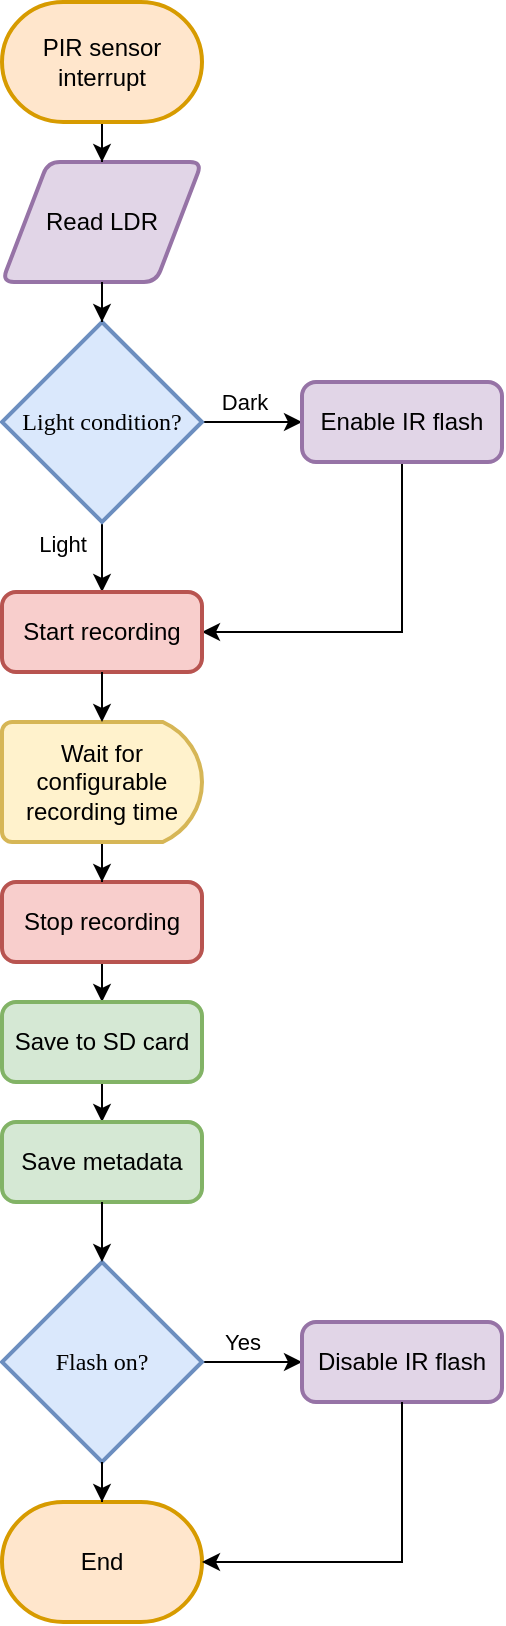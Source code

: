 <mxfile version="24.3.1" type="github">
  <diagram name="Page-1" id="edf60f1a-56cd-e834-aa8a-f176f3a09ee4">
    <mxGraphModel dx="1687" dy="932" grid="1" gridSize="10" guides="1" tooltips="1" connect="1" arrows="1" fold="1" page="1" pageScale="1" pageWidth="1100" pageHeight="850" background="none" math="0" shadow="0">
      <root>
        <mxCell id="0" />
        <mxCell id="1" parent="0" />
        <mxCell id="5ZXFGwmUAfrGcH8a05qJ-12" style="edgeStyle=orthogonalEdgeStyle;rounded=0;orthogonalLoop=1;jettySize=auto;html=1;entryX=0;entryY=0.5;entryDx=0;entryDy=0;" edge="1" parent="1" source="5ZXFGwmUAfrGcH8a05qJ-8" target="5ZXFGwmUAfrGcH8a05qJ-9">
          <mxGeometry relative="1" as="geometry" />
        </mxCell>
        <mxCell id="5ZXFGwmUAfrGcH8a05qJ-13" value="Dark" style="edgeLabel;html=1;align=center;verticalAlign=middle;resizable=0;points=[];" vertex="1" connectable="0" parent="5ZXFGwmUAfrGcH8a05qJ-12">
          <mxGeometry x="-0.175" y="3" relative="1" as="geometry">
            <mxPoint y="-7" as="offset" />
          </mxGeometry>
        </mxCell>
        <mxCell id="5ZXFGwmUAfrGcH8a05qJ-16" style="edgeStyle=orthogonalEdgeStyle;rounded=0;orthogonalLoop=1;jettySize=auto;html=1;entryX=0.5;entryY=0;entryDx=0;entryDy=0;" edge="1" parent="1" source="5ZXFGwmUAfrGcH8a05qJ-8" target="5ZXFGwmUAfrGcH8a05qJ-14">
          <mxGeometry relative="1" as="geometry" />
        </mxCell>
        <mxCell id="5ZXFGwmUAfrGcH8a05qJ-17" value="Light" style="edgeLabel;html=1;align=center;verticalAlign=middle;resizable=0;points=[];" vertex="1" connectable="0" parent="5ZXFGwmUAfrGcH8a05qJ-16">
          <mxGeometry x="-0.082" y="-2" relative="1" as="geometry">
            <mxPoint x="-22" y="-9" as="offset" />
          </mxGeometry>
        </mxCell>
        <mxCell id="5ZXFGwmUAfrGcH8a05qJ-8" value="Light condition?" style="strokeWidth=2;html=1;shape=mxgraph.flowchart.decision;whiteSpace=wrap;fontFamily=Times New Roman;fillColor=#dae8fc;strokeColor=#6c8ebf;" vertex="1" parent="1">
          <mxGeometry x="90" y="190" width="100" height="100" as="geometry" />
        </mxCell>
        <mxCell id="5ZXFGwmUAfrGcH8a05qJ-15" style="edgeStyle=orthogonalEdgeStyle;rounded=0;orthogonalLoop=1;jettySize=auto;html=1;entryX=1;entryY=0.5;entryDx=0;entryDy=0;" edge="1" parent="1" source="5ZXFGwmUAfrGcH8a05qJ-9" target="5ZXFGwmUAfrGcH8a05qJ-14">
          <mxGeometry relative="1" as="geometry">
            <Array as="points">
              <mxPoint x="290" y="345" />
            </Array>
          </mxGeometry>
        </mxCell>
        <mxCell id="5ZXFGwmUAfrGcH8a05qJ-9" value="Enable IR flash" style="rounded=1;whiteSpace=wrap;html=1;absoluteArcSize=1;arcSize=14;strokeWidth=2;fillColor=#e1d5e7;strokeColor=#9673a6;" vertex="1" parent="1">
          <mxGeometry x="240" y="220" width="100" height="40" as="geometry" />
        </mxCell>
        <mxCell id="5ZXFGwmUAfrGcH8a05qJ-14" value="Start recording" style="rounded=1;whiteSpace=wrap;html=1;absoluteArcSize=1;arcSize=14;strokeWidth=2;fillColor=#f8cecc;strokeColor=#b85450;" vertex="1" parent="1">
          <mxGeometry x="90" y="325" width="100" height="40" as="geometry" />
        </mxCell>
        <mxCell id="5ZXFGwmUAfrGcH8a05qJ-34" style="edgeStyle=orthogonalEdgeStyle;rounded=0;orthogonalLoop=1;jettySize=auto;html=1;entryX=0.5;entryY=0;entryDx=0;entryDy=0;" edge="1" parent="1" source="5ZXFGwmUAfrGcH8a05qJ-20" target="5ZXFGwmUAfrGcH8a05qJ-30">
          <mxGeometry relative="1" as="geometry" />
        </mxCell>
        <mxCell id="5ZXFGwmUAfrGcH8a05qJ-20" value="Stop recording" style="rounded=1;whiteSpace=wrap;html=1;absoluteArcSize=1;arcSize=14;strokeWidth=2;fillColor=#f8cecc;strokeColor=#b85450;" vertex="1" parent="1">
          <mxGeometry x="90" y="470" width="100" height="40" as="geometry" />
        </mxCell>
        <mxCell id="5ZXFGwmUAfrGcH8a05qJ-33" style="edgeStyle=orthogonalEdgeStyle;rounded=0;orthogonalLoop=1;jettySize=auto;html=1;entryX=0.5;entryY=0;entryDx=0;entryDy=0;" edge="1" parent="1" source="5ZXFGwmUAfrGcH8a05qJ-21" target="5ZXFGwmUAfrGcH8a05qJ-20">
          <mxGeometry relative="1" as="geometry" />
        </mxCell>
        <mxCell id="5ZXFGwmUAfrGcH8a05qJ-21" value="Wait for configurable recording time" style="strokeWidth=2;html=1;shape=mxgraph.flowchart.delay;whiteSpace=wrap;fillColor=#fff2cc;strokeColor=#d6b656;" vertex="1" parent="1">
          <mxGeometry x="90" y="390" width="100" height="60" as="geometry" />
        </mxCell>
        <mxCell id="5ZXFGwmUAfrGcH8a05qJ-22" value="Read LDR" style="shape=parallelogram;html=1;strokeWidth=2;perimeter=parallelogramPerimeter;whiteSpace=wrap;rounded=1;arcSize=12;size=0.23;fillColor=#e1d5e7;strokeColor=#9673a6;" vertex="1" parent="1">
          <mxGeometry x="90" y="110" width="100" height="60" as="geometry" />
        </mxCell>
        <mxCell id="5ZXFGwmUAfrGcH8a05qJ-24" style="edgeStyle=orthogonalEdgeStyle;rounded=0;orthogonalLoop=1;jettySize=auto;html=1;entryX=0.5;entryY=0;entryDx=0;entryDy=0;entryPerimeter=0;" edge="1" parent="1" source="5ZXFGwmUAfrGcH8a05qJ-22" target="5ZXFGwmUAfrGcH8a05qJ-8">
          <mxGeometry relative="1" as="geometry" />
        </mxCell>
        <mxCell id="5ZXFGwmUAfrGcH8a05qJ-36" style="edgeStyle=orthogonalEdgeStyle;rounded=0;orthogonalLoop=1;jettySize=auto;html=1;entryX=0;entryY=0.5;entryDx=0;entryDy=0;" edge="1" parent="1" source="5ZXFGwmUAfrGcH8a05qJ-29" target="5ZXFGwmUAfrGcH8a05qJ-35">
          <mxGeometry relative="1" as="geometry" />
        </mxCell>
        <mxCell id="5ZXFGwmUAfrGcH8a05qJ-37" value="Yes" style="edgeLabel;html=1;align=center;verticalAlign=middle;resizable=0;points=[];" vertex="1" connectable="0" parent="5ZXFGwmUAfrGcH8a05qJ-36">
          <mxGeometry x="-0.12" y="-3" relative="1" as="geometry">
            <mxPoint x="-2" y="-13" as="offset" />
          </mxGeometry>
        </mxCell>
        <mxCell id="5ZXFGwmUAfrGcH8a05qJ-29" value="Flash on?" style="strokeWidth=2;html=1;shape=mxgraph.flowchart.decision;whiteSpace=wrap;fontFamily=Times New Roman;fillColor=#dae8fc;strokeColor=#6c8ebf;" vertex="1" parent="1">
          <mxGeometry x="90" y="660" width="100" height="100" as="geometry" />
        </mxCell>
        <mxCell id="5ZXFGwmUAfrGcH8a05qJ-43" style="edgeStyle=orthogonalEdgeStyle;rounded=0;orthogonalLoop=1;jettySize=auto;html=1;entryX=0.5;entryY=0;entryDx=0;entryDy=0;" edge="1" parent="1" source="5ZXFGwmUAfrGcH8a05qJ-30" target="5ZXFGwmUAfrGcH8a05qJ-41">
          <mxGeometry relative="1" as="geometry" />
        </mxCell>
        <mxCell id="5ZXFGwmUAfrGcH8a05qJ-30" value="Save to SD card" style="rounded=1;whiteSpace=wrap;html=1;absoluteArcSize=1;arcSize=14;strokeWidth=2;fillColor=#d5e8d4;strokeColor=#82b366;" vertex="1" parent="1">
          <mxGeometry x="90" y="530" width="100" height="40" as="geometry" />
        </mxCell>
        <mxCell id="5ZXFGwmUAfrGcH8a05qJ-31" style="edgeStyle=orthogonalEdgeStyle;rounded=0;orthogonalLoop=1;jettySize=auto;html=1;entryX=0.5;entryY=0;entryDx=0;entryDy=0;entryPerimeter=0;" edge="1" parent="1" source="5ZXFGwmUAfrGcH8a05qJ-14" target="5ZXFGwmUAfrGcH8a05qJ-21">
          <mxGeometry relative="1" as="geometry" />
        </mxCell>
        <mxCell id="5ZXFGwmUAfrGcH8a05qJ-35" value="Disable IR flash" style="rounded=1;whiteSpace=wrap;html=1;absoluteArcSize=1;arcSize=14;strokeWidth=2;fillColor=#e1d5e7;strokeColor=#9673a6;" vertex="1" parent="1">
          <mxGeometry x="240" y="690" width="100" height="40" as="geometry" />
        </mxCell>
        <mxCell id="5ZXFGwmUAfrGcH8a05qJ-41" value="Save metadata" style="rounded=1;whiteSpace=wrap;html=1;absoluteArcSize=1;arcSize=14;strokeWidth=2;fillColor=#d5e8d4;strokeColor=#82b366;" vertex="1" parent="1">
          <mxGeometry x="90" y="590" width="100" height="40" as="geometry" />
        </mxCell>
        <mxCell id="5ZXFGwmUAfrGcH8a05qJ-44" style="edgeStyle=orthogonalEdgeStyle;rounded=0;orthogonalLoop=1;jettySize=auto;html=1;entryX=0.5;entryY=0;entryDx=0;entryDy=0;entryPerimeter=0;" edge="1" parent="1" source="5ZXFGwmUAfrGcH8a05qJ-41" target="5ZXFGwmUAfrGcH8a05qJ-29">
          <mxGeometry relative="1" as="geometry" />
        </mxCell>
        <mxCell id="5ZXFGwmUAfrGcH8a05qJ-48" value="" style="edgeStyle=orthogonalEdgeStyle;rounded=0;orthogonalLoop=1;jettySize=auto;html=1;" edge="1" parent="1" source="5ZXFGwmUAfrGcH8a05qJ-46" target="5ZXFGwmUAfrGcH8a05qJ-22">
          <mxGeometry relative="1" as="geometry" />
        </mxCell>
        <mxCell id="5ZXFGwmUAfrGcH8a05qJ-46" value="PIR sensor interrupt" style="strokeWidth=2;html=1;shape=mxgraph.flowchart.terminator;whiteSpace=wrap;fillColor=#ffe6cc;strokeColor=#d79b00;" vertex="1" parent="1">
          <mxGeometry x="90" y="30" width="100" height="60" as="geometry" />
        </mxCell>
        <mxCell id="5ZXFGwmUAfrGcH8a05qJ-47" value="End" style="strokeWidth=2;html=1;shape=mxgraph.flowchart.terminator;whiteSpace=wrap;fillColor=#ffe6cc;strokeColor=#d79b00;" vertex="1" parent="1">
          <mxGeometry x="90" y="780" width="100" height="60" as="geometry" />
        </mxCell>
        <mxCell id="5ZXFGwmUAfrGcH8a05qJ-50" style="edgeStyle=orthogonalEdgeStyle;rounded=0;orthogonalLoop=1;jettySize=auto;html=1;entryX=0.5;entryY=0;entryDx=0;entryDy=0;entryPerimeter=0;" edge="1" parent="1" source="5ZXFGwmUAfrGcH8a05qJ-29" target="5ZXFGwmUAfrGcH8a05qJ-47">
          <mxGeometry relative="1" as="geometry" />
        </mxCell>
        <mxCell id="5ZXFGwmUAfrGcH8a05qJ-51" style="edgeStyle=orthogonalEdgeStyle;rounded=0;orthogonalLoop=1;jettySize=auto;html=1;entryX=1;entryY=0.5;entryDx=0;entryDy=0;entryPerimeter=0;" edge="1" parent="1" source="5ZXFGwmUAfrGcH8a05qJ-35" target="5ZXFGwmUAfrGcH8a05qJ-47">
          <mxGeometry relative="1" as="geometry">
            <Array as="points">
              <mxPoint x="290" y="810" />
            </Array>
          </mxGeometry>
        </mxCell>
      </root>
    </mxGraphModel>
  </diagram>
</mxfile>
